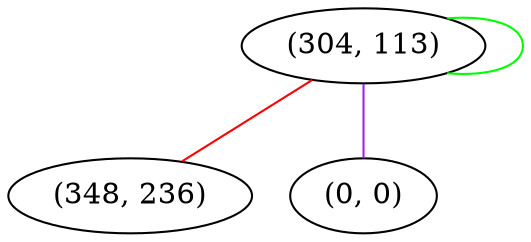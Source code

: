 graph "" {
"(304, 113)";
"(348, 236)";
"(0, 0)";
"(304, 113)" -- "(304, 113)"  [color=green, key=0, weight=2];
"(304, 113)" -- "(348, 236)"  [color=red, key=0, weight=1];
"(304, 113)" -- "(0, 0)"  [color=purple, key=0, weight=4];
}
